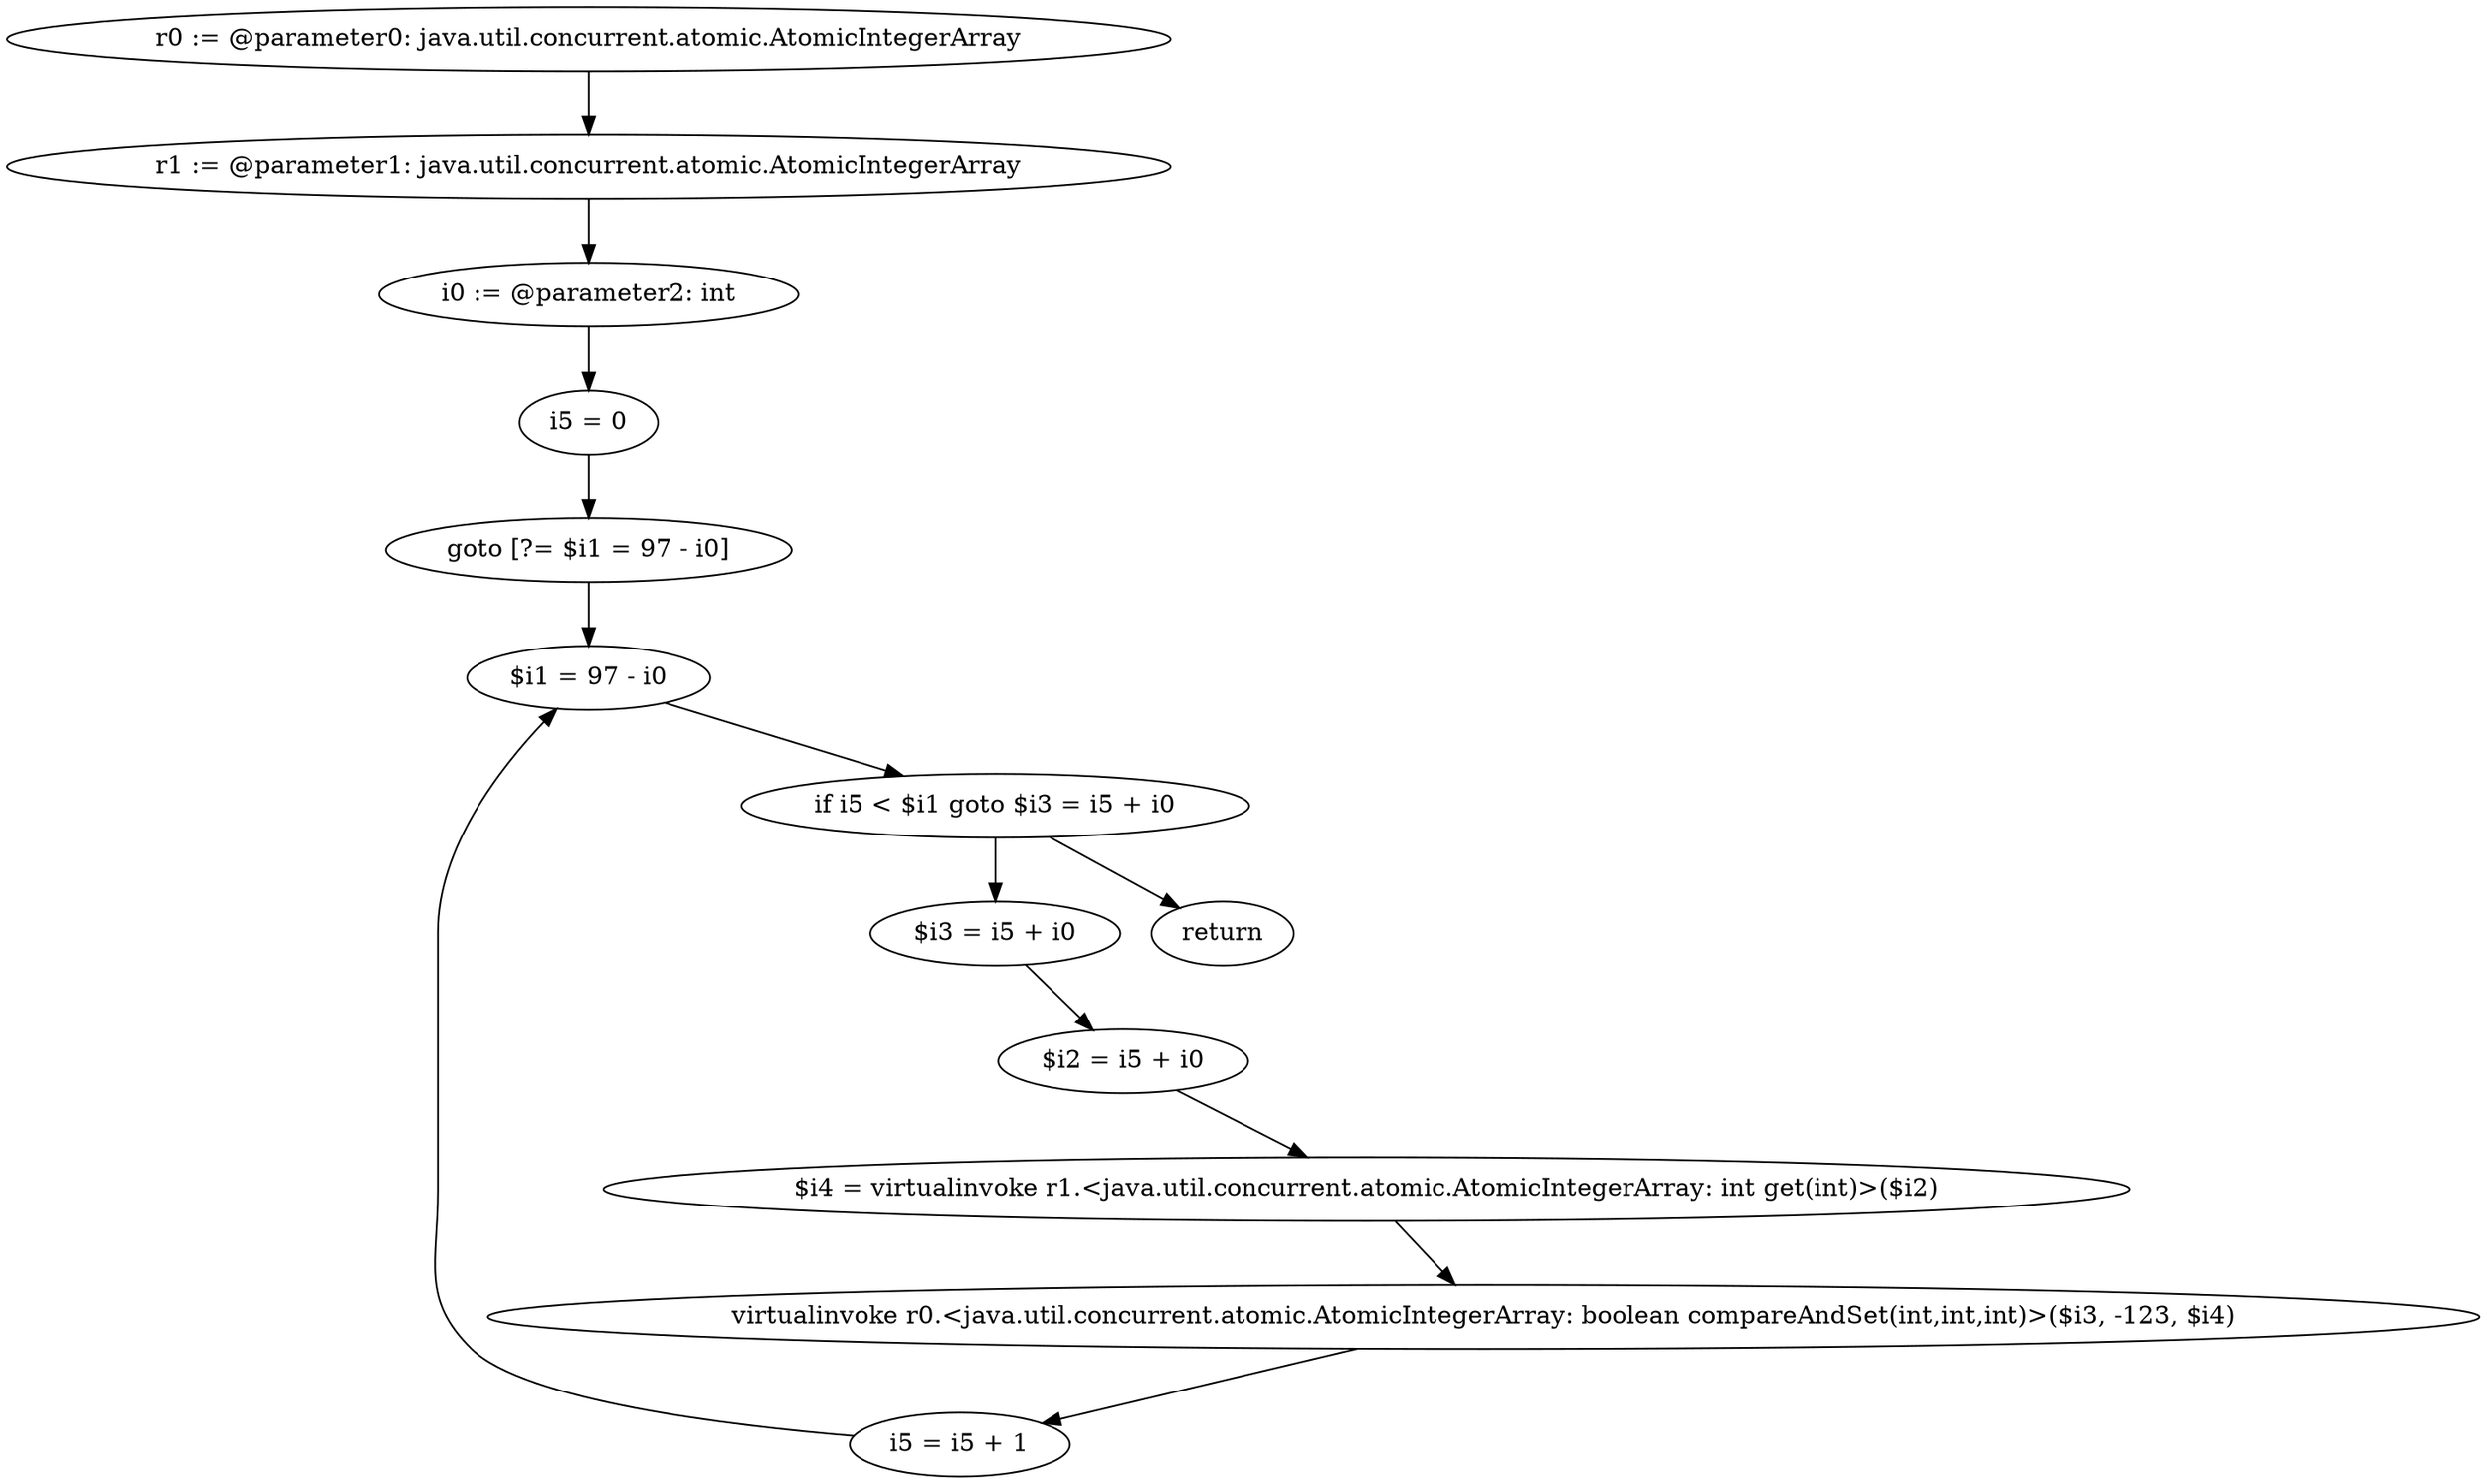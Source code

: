 digraph "unitGraph" {
    "r0 := @parameter0: java.util.concurrent.atomic.AtomicIntegerArray"
    "r1 := @parameter1: java.util.concurrent.atomic.AtomicIntegerArray"
    "i0 := @parameter2: int"
    "i5 = 0"
    "goto [?= $i1 = 97 - i0]"
    "$i3 = i5 + i0"
    "$i2 = i5 + i0"
    "$i4 = virtualinvoke r1.<java.util.concurrent.atomic.AtomicIntegerArray: int get(int)>($i2)"
    "virtualinvoke r0.<java.util.concurrent.atomic.AtomicIntegerArray: boolean compareAndSet(int,int,int)>($i3, -123, $i4)"
    "i5 = i5 + 1"
    "$i1 = 97 - i0"
    "if i5 < $i1 goto $i3 = i5 + i0"
    "return"
    "r0 := @parameter0: java.util.concurrent.atomic.AtomicIntegerArray"->"r1 := @parameter1: java.util.concurrent.atomic.AtomicIntegerArray";
    "r1 := @parameter1: java.util.concurrent.atomic.AtomicIntegerArray"->"i0 := @parameter2: int";
    "i0 := @parameter2: int"->"i5 = 0";
    "i5 = 0"->"goto [?= $i1 = 97 - i0]";
    "goto [?= $i1 = 97 - i0]"->"$i1 = 97 - i0";
    "$i3 = i5 + i0"->"$i2 = i5 + i0";
    "$i2 = i5 + i0"->"$i4 = virtualinvoke r1.<java.util.concurrent.atomic.AtomicIntegerArray: int get(int)>($i2)";
    "$i4 = virtualinvoke r1.<java.util.concurrent.atomic.AtomicIntegerArray: int get(int)>($i2)"->"virtualinvoke r0.<java.util.concurrent.atomic.AtomicIntegerArray: boolean compareAndSet(int,int,int)>($i3, -123, $i4)";
    "virtualinvoke r0.<java.util.concurrent.atomic.AtomicIntegerArray: boolean compareAndSet(int,int,int)>($i3, -123, $i4)"->"i5 = i5 + 1";
    "i5 = i5 + 1"->"$i1 = 97 - i0";
    "$i1 = 97 - i0"->"if i5 < $i1 goto $i3 = i5 + i0";
    "if i5 < $i1 goto $i3 = i5 + i0"->"return";
    "if i5 < $i1 goto $i3 = i5 + i0"->"$i3 = i5 + i0";
}
